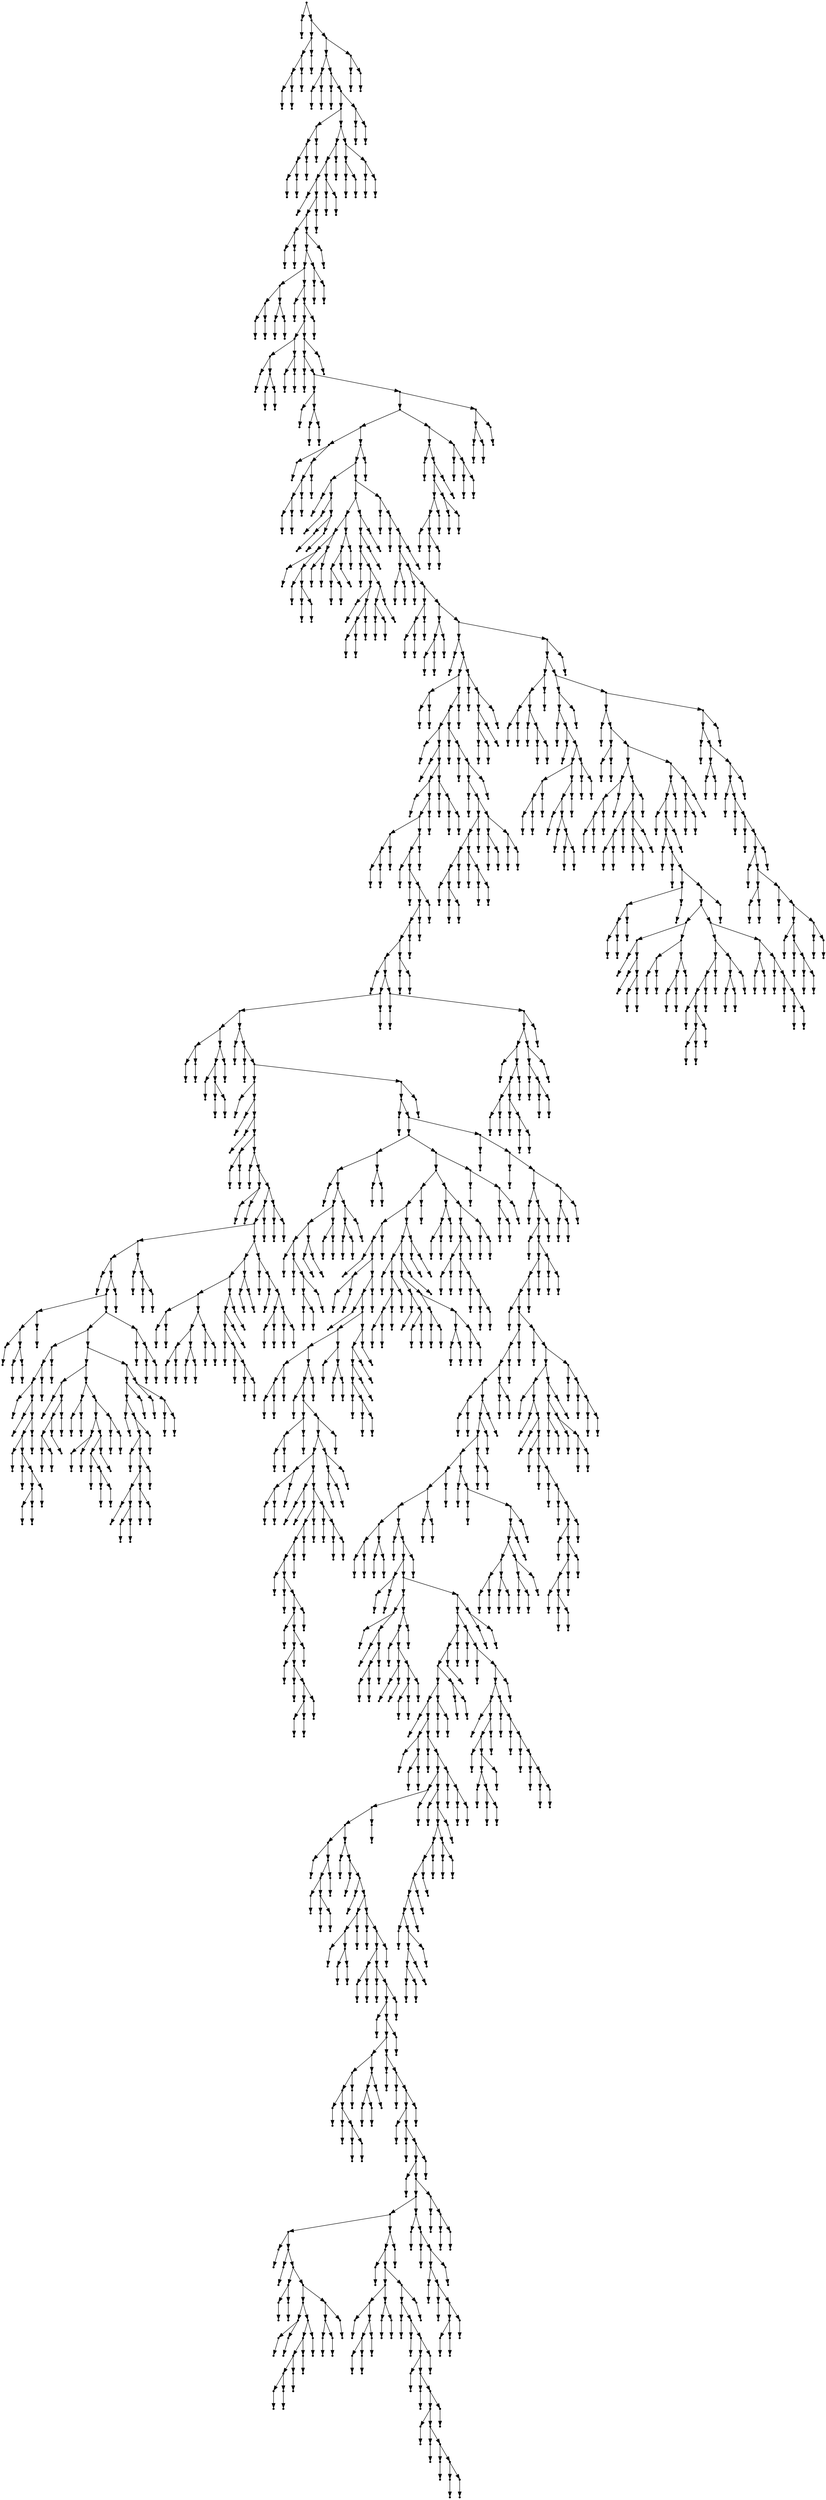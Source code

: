 digraph {
  1945 [shape=point];
  1 [shape=point];
  0 [shape=point];
  1944 [shape=point];
  12 [shape=point];
  9 [shape=point];
  6 [shape=point];
  3 [shape=point];
  2 [shape=point];
  5 [shape=point];
  4 [shape=point];
  8 [shape=point];
  7 [shape=point];
  11 [shape=point];
  10 [shape=point];
  1943 [shape=point];
  1937 [shape=point];
  17 [shape=point];
  14 [shape=point];
  13 [shape=point];
  16 [shape=point];
  15 [shape=point];
  1936 [shape=point];
  19 [shape=point];
  18 [shape=point];
  1935 [shape=point];
  1929 [shape=point];
  30 [shape=point];
  27 [shape=point];
  24 [shape=point];
  21 [shape=point];
  20 [shape=point];
  23 [shape=point];
  22 [shape=point];
  26 [shape=point];
  25 [shape=point];
  29 [shape=point];
  28 [shape=point];
  1928 [shape=point];
  1916 [shape=point];
  1913 [shape=point];
  1907 [shape=point];
  32 [shape=point];
  31 [shape=point];
  1906 [shape=point];
  1903 [shape=point];
  37 [shape=point];
  34 [shape=point];
  33 [shape=point];
  36 [shape=point];
  35 [shape=point];
  1902 [shape=point];
  1899 [shape=point];
  1893 [shape=point];
  48 [shape=point];
  42 [shape=point];
  39 [shape=point];
  38 [shape=point];
  41 [shape=point];
  40 [shape=point];
  47 [shape=point];
  44 [shape=point];
  43 [shape=point];
  46 [shape=point];
  45 [shape=point];
  1892 [shape=point];
  50 [shape=point];
  49 [shape=point];
  1891 [shape=point];
  1888 [shape=point];
  64 [shape=point];
  58 [shape=point];
  52 [shape=point];
  51 [shape=point];
  57 [shape=point];
  54 [shape=point];
  53 [shape=point];
  56 [shape=point];
  55 [shape=point];
  63 [shape=point];
  60 [shape=point];
  59 [shape=point];
  62 [shape=point];
  61 [shape=point];
  1887 [shape=point];
  1884 [shape=point];
  66 [shape=point];
  65 [shape=point];
  1883 [shape=point];
  74 [shape=point];
  68 [shape=point];
  67 [shape=point];
  73 [shape=point];
  70 [shape=point];
  69 [shape=point];
  72 [shape=point];
  71 [shape=point];
  1882 [shape=point];
  1873 [shape=point];
  1840 [shape=point];
  88 [shape=point];
  76 [shape=point];
  75 [shape=point];
  87 [shape=point];
  84 [shape=point];
  81 [shape=point];
  78 [shape=point];
  77 [shape=point];
  80 [shape=point];
  79 [shape=point];
  83 [shape=point];
  82 [shape=point];
  86 [shape=point];
  85 [shape=point];
  1839 [shape=point];
  1836 [shape=point];
  99 [shape=point];
  90 [shape=point];
  89 [shape=point];
  98 [shape=point];
  92 [shape=point];
  91 [shape=point];
  97 [shape=point];
  94 [shape=point];
  93 [shape=point];
  96 [shape=point];
  95 [shape=point];
  1835 [shape=point];
  158 [shape=point];
  128 [shape=point];
  116 [shape=point];
  110 [shape=point];
  101 [shape=point];
  100 [shape=point];
  109 [shape=point];
  103 [shape=point];
  102 [shape=point];
  108 [shape=point];
  105 [shape=point];
  104 [shape=point];
  107 [shape=point];
  106 [shape=point];
  115 [shape=point];
  112 [shape=point];
  111 [shape=point];
  114 [shape=point];
  113 [shape=point];
  127 [shape=point];
  124 [shape=point];
  121 [shape=point];
  118 [shape=point];
  117 [shape=point];
  120 [shape=point];
  119 [shape=point];
  123 [shape=point];
  122 [shape=point];
  126 [shape=point];
  125 [shape=point];
  157 [shape=point];
  154 [shape=point];
  151 [shape=point];
  130 [shape=point];
  129 [shape=point];
  150 [shape=point];
  141 [shape=point];
  132 [shape=point];
  131 [shape=point];
  140 [shape=point];
  137 [shape=point];
  134 [shape=point];
  133 [shape=point];
  136 [shape=point];
  135 [shape=point];
  139 [shape=point];
  138 [shape=point];
  149 [shape=point];
  146 [shape=point];
  143 [shape=point];
  142 [shape=point];
  145 [shape=point];
  144 [shape=point];
  148 [shape=point];
  147 [shape=point];
  153 [shape=point];
  152 [shape=point];
  156 [shape=point];
  155 [shape=point];
  1834 [shape=point];
  160 [shape=point];
  159 [shape=point];
  1833 [shape=point];
  162 [shape=point];
  161 [shape=point];
  1832 [shape=point];
  1829 [shape=point];
  167 [shape=point];
  164 [shape=point];
  163 [shape=point];
  166 [shape=point];
  165 [shape=point];
  1828 [shape=point];
  169 [shape=point];
  168 [shape=point];
  1827 [shape=point];
  177 [shape=point];
  174 [shape=point];
  171 [shape=point];
  170 [shape=point];
  173 [shape=point];
  172 [shape=point];
  176 [shape=point];
  175 [shape=point];
  1826 [shape=point];
  185 [shape=point];
  182 [shape=point];
  179 [shape=point];
  178 [shape=point];
  181 [shape=point];
  180 [shape=point];
  184 [shape=point];
  183 [shape=point];
  1825 [shape=point];
  1555 [shape=point];
  187 [shape=point];
  186 [shape=point];
  1554 [shape=point];
  1539 [shape=point];
  192 [shape=point];
  189 [shape=point];
  188 [shape=point];
  191 [shape=point];
  190 [shape=point];
  1538 [shape=point];
  1535 [shape=point];
  1487 [shape=point];
  194 [shape=point];
  193 [shape=point];
  1486 [shape=point];
  196 [shape=point];
  195 [shape=point];
  1485 [shape=point];
  1476 [shape=point];
  198 [shape=point];
  197 [shape=point];
  1475 [shape=point];
  1472 [shape=point];
  206 [shape=point];
  203 [shape=point];
  200 [shape=point];
  199 [shape=point];
  202 [shape=point];
  201 [shape=point];
  205 [shape=point];
  204 [shape=point];
  1471 [shape=point];
  1468 [shape=point];
  208 [shape=point];
  207 [shape=point];
  1467 [shape=point];
  210 [shape=point];
  209 [shape=point];
  1466 [shape=point];
  1463 [shape=point];
  1460 [shape=point];
  1457 [shape=point];
  1451 [shape=point];
  212 [shape=point];
  211 [shape=point];
  1450 [shape=point];
  1411 [shape=point];
  1408 [shape=point];
  229 [shape=point];
  217 [shape=point];
  214 [shape=point];
  213 [shape=point];
  216 [shape=point];
  215 [shape=point];
  228 [shape=point];
  225 [shape=point];
  219 [shape=point];
  218 [shape=point];
  224 [shape=point];
  221 [shape=point];
  220 [shape=point];
  223 [shape=point];
  222 [shape=point];
  227 [shape=point];
  226 [shape=point];
  1407 [shape=point];
  231 [shape=point];
  230 [shape=point];
  1406 [shape=point];
  233 [shape=point];
  232 [shape=point];
  1405 [shape=point];
  481 [shape=point];
  235 [shape=point];
  234 [shape=point];
  480 [shape=point];
  237 [shape=point];
  236 [shape=point];
  479 [shape=point];
  239 [shape=point];
  238 [shape=point];
  478 [shape=point];
  244 [shape=point];
  241 [shape=point];
  240 [shape=point];
  243 [shape=point];
  242 [shape=point];
  477 [shape=point];
  246 [shape=point];
  245 [shape=point];
  476 [shape=point];
  251 [shape=point];
  248 [shape=point];
  247 [shape=point];
  250 [shape=point];
  249 [shape=point];
  475 [shape=point];
  469 [shape=point];
  466 [shape=point];
  400 [shape=point];
  391 [shape=point];
  253 [shape=point];
  252 [shape=point];
  390 [shape=point];
  387 [shape=point];
  264 [shape=point];
  261 [shape=point];
  255 [shape=point];
  254 [shape=point];
  260 [shape=point];
  257 [shape=point];
  256 [shape=point];
  259 [shape=point];
  258 [shape=point];
  263 [shape=point];
  262 [shape=point];
  386 [shape=point];
  377 [shape=point];
  293 [shape=point];
  290 [shape=point];
  287 [shape=point];
  266 [shape=point];
  265 [shape=point];
  286 [shape=point];
  268 [shape=point];
  267 [shape=point];
  285 [shape=point];
  282 [shape=point];
  270 [shape=point];
  269 [shape=point];
  281 [shape=point];
  272 [shape=point];
  271 [shape=point];
  280 [shape=point];
  277 [shape=point];
  274 [shape=point];
  273 [shape=point];
  276 [shape=point];
  275 [shape=point];
  279 [shape=point];
  278 [shape=point];
  284 [shape=point];
  283 [shape=point];
  289 [shape=point];
  288 [shape=point];
  292 [shape=point];
  291 [shape=point];
  376 [shape=point];
  337 [shape=point];
  307 [shape=point];
  295 [shape=point];
  294 [shape=point];
  306 [shape=point];
  303 [shape=point];
  300 [shape=point];
  297 [shape=point];
  296 [shape=point];
  299 [shape=point];
  298 [shape=point];
  302 [shape=point];
  301 [shape=point];
  305 [shape=point];
  304 [shape=point];
  336 [shape=point];
  312 [shape=point];
  309 [shape=point];
  308 [shape=point];
  311 [shape=point];
  310 [shape=point];
  335 [shape=point];
  329 [shape=point];
  317 [shape=point];
  314 [shape=point];
  313 [shape=point];
  316 [shape=point];
  315 [shape=point];
  328 [shape=point];
  325 [shape=point];
  319 [shape=point];
  318 [shape=point];
  324 [shape=point];
  321 [shape=point];
  320 [shape=point];
  323 [shape=point];
  322 [shape=point];
  327 [shape=point];
  326 [shape=point];
  334 [shape=point];
  331 [shape=point];
  330 [shape=point];
  333 [shape=point];
  332 [shape=point];
  375 [shape=point];
  366 [shape=point];
  363 [shape=point];
  339 [shape=point];
  338 [shape=point];
  362 [shape=point];
  359 [shape=point];
  341 [shape=point];
  340 [shape=point];
  358 [shape=point];
  355 [shape=point];
  349 [shape=point];
  343 [shape=point];
  342 [shape=point];
  348 [shape=point];
  345 [shape=point];
  344 [shape=point];
  347 [shape=point];
  346 [shape=point];
  354 [shape=point];
  351 [shape=point];
  350 [shape=point];
  353 [shape=point];
  352 [shape=point];
  357 [shape=point];
  356 [shape=point];
  361 [shape=point];
  360 [shape=point];
  365 [shape=point];
  364 [shape=point];
  374 [shape=point];
  368 [shape=point];
  367 [shape=point];
  373 [shape=point];
  370 [shape=point];
  369 [shape=point];
  372 [shape=point];
  371 [shape=point];
  385 [shape=point];
  379 [shape=point];
  378 [shape=point];
  384 [shape=point];
  381 [shape=point];
  380 [shape=point];
  383 [shape=point];
  382 [shape=point];
  389 [shape=point];
  388 [shape=point];
  399 [shape=point];
  393 [shape=point];
  392 [shape=point];
  398 [shape=point];
  395 [shape=point];
  394 [shape=point];
  397 [shape=point];
  396 [shape=point];
  465 [shape=point];
  447 [shape=point];
  441 [shape=point];
  423 [shape=point];
  405 [shape=point];
  402 [shape=point];
  401 [shape=point];
  404 [shape=point];
  403 [shape=point];
  422 [shape=point];
  416 [shape=point];
  410 [shape=point];
  407 [shape=point];
  406 [shape=point];
  409 [shape=point];
  408 [shape=point];
  415 [shape=point];
  412 [shape=point];
  411 [shape=point];
  414 [shape=point];
  413 [shape=point];
  421 [shape=point];
  418 [shape=point];
  417 [shape=point];
  420 [shape=point];
  419 [shape=point];
  440 [shape=point];
  437 [shape=point];
  434 [shape=point];
  425 [shape=point];
  424 [shape=point];
  433 [shape=point];
  427 [shape=point];
  426 [shape=point];
  432 [shape=point];
  429 [shape=point];
  428 [shape=point];
  431 [shape=point];
  430 [shape=point];
  436 [shape=point];
  435 [shape=point];
  439 [shape=point];
  438 [shape=point];
  446 [shape=point];
  443 [shape=point];
  442 [shape=point];
  445 [shape=point];
  444 [shape=point];
  464 [shape=point];
  449 [shape=point];
  448 [shape=point];
  463 [shape=point];
  451 [shape=point];
  450 [shape=point];
  462 [shape=point];
  456 [shape=point];
  453 [shape=point];
  452 [shape=point];
  455 [shape=point];
  454 [shape=point];
  461 [shape=point];
  458 [shape=point];
  457 [shape=point];
  460 [shape=point];
  459 [shape=point];
  468 [shape=point];
  467 [shape=point];
  474 [shape=point];
  471 [shape=point];
  470 [shape=point];
  473 [shape=point];
  472 [shape=point];
  1404 [shape=point];
  1401 [shape=point];
  483 [shape=point];
  482 [shape=point];
  1400 [shape=point];
  773 [shape=point];
  527 [shape=point];
  521 [shape=point];
  485 [shape=point];
  484 [shape=point];
  520 [shape=point];
  511 [shape=point];
  505 [shape=point];
  499 [shape=point];
  487 [shape=point];
  486 [shape=point];
  498 [shape=point];
  489 [shape=point];
  488 [shape=point];
  497 [shape=point];
  494 [shape=point];
  491 [shape=point];
  490 [shape=point];
  493 [shape=point];
  492 [shape=point];
  496 [shape=point];
  495 [shape=point];
  504 [shape=point];
  501 [shape=point];
  500 [shape=point];
  503 [shape=point];
  502 [shape=point];
  510 [shape=point];
  507 [shape=point];
  506 [shape=point];
  509 [shape=point];
  508 [shape=point];
  519 [shape=point];
  516 [shape=point];
  513 [shape=point];
  512 [shape=point];
  515 [shape=point];
  514 [shape=point];
  518 [shape=point];
  517 [shape=point];
  526 [shape=point];
  523 [shape=point];
  522 [shape=point];
  525 [shape=point];
  524 [shape=point];
  772 [shape=point];
  760 [shape=point];
  724 [shape=point];
  721 [shape=point];
  670 [shape=point];
  667 [shape=point];
  529 [shape=point];
  528 [shape=point];
  666 [shape=point];
  534 [shape=point];
  531 [shape=point];
  530 [shape=point];
  533 [shape=point];
  532 [shape=point];
  665 [shape=point];
  662 [shape=point];
  536 [shape=point];
  535 [shape=point];
  661 [shape=point];
  643 [shape=point];
  634 [shape=point];
  544 [shape=point];
  541 [shape=point];
  538 [shape=point];
  537 [shape=point];
  540 [shape=point];
  539 [shape=point];
  543 [shape=point];
  542 [shape=point];
  633 [shape=point];
  630 [shape=point];
  546 [shape=point];
  545 [shape=point];
  629 [shape=point];
  554 [shape=point];
  551 [shape=point];
  548 [shape=point];
  547 [shape=point];
  550 [shape=point];
  549 [shape=point];
  553 [shape=point];
  552 [shape=point];
  628 [shape=point];
  625 [shape=point];
  616 [shape=point];
  562 [shape=point];
  559 [shape=point];
  556 [shape=point];
  555 [shape=point];
  558 [shape=point];
  557 [shape=point];
  561 [shape=point];
  560 [shape=point];
  615 [shape=point];
  567 [shape=point];
  564 [shape=point];
  563 [shape=point];
  566 [shape=point];
  565 [shape=point];
  614 [shape=point];
  605 [shape=point];
  602 [shape=point];
  599 [shape=point];
  596 [shape=point];
  569 [shape=point];
  568 [shape=point];
  595 [shape=point];
  571 [shape=point];
  570 [shape=point];
  594 [shape=point];
  591 [shape=point];
  573 [shape=point];
  572 [shape=point];
  590 [shape=point];
  587 [shape=point];
  575 [shape=point];
  574 [shape=point];
  586 [shape=point];
  577 [shape=point];
  576 [shape=point];
  585 [shape=point];
  582 [shape=point];
  579 [shape=point];
  578 [shape=point];
  581 [shape=point];
  580 [shape=point];
  584 [shape=point];
  583 [shape=point];
  589 [shape=point];
  588 [shape=point];
  593 [shape=point];
  592 [shape=point];
  598 [shape=point];
  597 [shape=point];
  601 [shape=point];
  600 [shape=point];
  604 [shape=point];
  603 [shape=point];
  613 [shape=point];
  607 [shape=point];
  606 [shape=point];
  612 [shape=point];
  609 [shape=point];
  608 [shape=point];
  611 [shape=point];
  610 [shape=point];
  624 [shape=point];
  621 [shape=point];
  618 [shape=point];
  617 [shape=point];
  620 [shape=point];
  619 [shape=point];
  623 [shape=point];
  622 [shape=point];
  627 [shape=point];
  626 [shape=point];
  632 [shape=point];
  631 [shape=point];
  642 [shape=point];
  636 [shape=point];
  635 [shape=point];
  641 [shape=point];
  638 [shape=point];
  637 [shape=point];
  640 [shape=point];
  639 [shape=point];
  660 [shape=point];
  657 [shape=point];
  654 [shape=point];
  651 [shape=point];
  645 [shape=point];
  644 [shape=point];
  650 [shape=point];
  647 [shape=point];
  646 [shape=point];
  649 [shape=point];
  648 [shape=point];
  653 [shape=point];
  652 [shape=point];
  656 [shape=point];
  655 [shape=point];
  659 [shape=point];
  658 [shape=point];
  664 [shape=point];
  663 [shape=point];
  669 [shape=point];
  668 [shape=point];
  720 [shape=point];
  714 [shape=point];
  684 [shape=point];
  672 [shape=point];
  671 [shape=point];
  683 [shape=point];
  680 [shape=point];
  677 [shape=point];
  674 [shape=point];
  673 [shape=point];
  676 [shape=point];
  675 [shape=point];
  679 [shape=point];
  678 [shape=point];
  682 [shape=point];
  681 [shape=point];
  713 [shape=point];
  710 [shape=point];
  692 [shape=point];
  686 [shape=point];
  685 [shape=point];
  691 [shape=point];
  688 [shape=point];
  687 [shape=point];
  690 [shape=point];
  689 [shape=point];
  709 [shape=point];
  697 [shape=point];
  694 [shape=point];
  693 [shape=point];
  696 [shape=point];
  695 [shape=point];
  708 [shape=point];
  702 [shape=point];
  699 [shape=point];
  698 [shape=point];
  701 [shape=point];
  700 [shape=point];
  707 [shape=point];
  704 [shape=point];
  703 [shape=point];
  706 [shape=point];
  705 [shape=point];
  712 [shape=point];
  711 [shape=point];
  719 [shape=point];
  716 [shape=point];
  715 [shape=point];
  718 [shape=point];
  717 [shape=point];
  723 [shape=point];
  722 [shape=point];
  759 [shape=point];
  732 [shape=point];
  729 [shape=point];
  726 [shape=point];
  725 [shape=point];
  728 [shape=point];
  727 [shape=point];
  731 [shape=point];
  730 [shape=point];
  758 [shape=point];
  752 [shape=point];
  749 [shape=point];
  737 [shape=point];
  734 [shape=point];
  733 [shape=point];
  736 [shape=point];
  735 [shape=point];
  748 [shape=point];
  739 [shape=point];
  738 [shape=point];
  747 [shape=point];
  741 [shape=point];
  740 [shape=point];
  746 [shape=point];
  743 [shape=point];
  742 [shape=point];
  745 [shape=point];
  744 [shape=point];
  751 [shape=point];
  750 [shape=point];
  757 [shape=point];
  754 [shape=point];
  753 [shape=point];
  756 [shape=point];
  755 [shape=point];
  771 [shape=point];
  762 [shape=point];
  761 [shape=point];
  770 [shape=point];
  767 [shape=point];
  764 [shape=point];
  763 [shape=point];
  766 [shape=point];
  765 [shape=point];
  769 [shape=point];
  768 [shape=point];
  1399 [shape=point];
  775 [shape=point];
  774 [shape=point];
  1398 [shape=point];
  777 [shape=point];
  776 [shape=point];
  1397 [shape=point];
  1388 [shape=point];
  779 [shape=point];
  778 [shape=point];
  1387 [shape=point];
  1384 [shape=point];
  781 [shape=point];
  780 [shape=point];
  1383 [shape=point];
  1377 [shape=point];
  1374 [shape=point];
  1371 [shape=point];
  783 [shape=point];
  782 [shape=point];
  1370 [shape=point];
  1295 [shape=point];
  1292 [shape=point];
  1289 [shape=point];
  1283 [shape=point];
  788 [shape=point];
  785 [shape=point];
  784 [shape=point];
  787 [shape=point];
  786 [shape=point];
  1282 [shape=point];
  1279 [shape=point];
  1276 [shape=point];
  1270 [shape=point];
  1237 [shape=point];
  1234 [shape=point];
  1228 [shape=point];
  799 [shape=point];
  793 [shape=point];
  790 [shape=point];
  789 [shape=point];
  792 [shape=point];
  791 [shape=point];
  798 [shape=point];
  795 [shape=point];
  794 [shape=point];
  797 [shape=point];
  796 [shape=point];
  1227 [shape=point];
  801 [shape=point];
  800 [shape=point];
  1226 [shape=point];
  1223 [shape=point];
  806 [shape=point];
  803 [shape=point];
  802 [shape=point];
  805 [shape=point];
  804 [shape=point];
  1222 [shape=point];
  841 [shape=point];
  820 [shape=point];
  808 [shape=point];
  807 [shape=point];
  819 [shape=point];
  810 [shape=point];
  809 [shape=point];
  818 [shape=point];
  815 [shape=point];
  812 [shape=point];
  811 [shape=point];
  814 [shape=point];
  813 [shape=point];
  817 [shape=point];
  816 [shape=point];
  840 [shape=point];
  837 [shape=point];
  822 [shape=point];
  821 [shape=point];
  836 [shape=point];
  827 [shape=point];
  824 [shape=point];
  823 [shape=point];
  826 [shape=point];
  825 [shape=point];
  835 [shape=point];
  832 [shape=point];
  829 [shape=point];
  828 [shape=point];
  831 [shape=point];
  830 [shape=point];
  834 [shape=point];
  833 [shape=point];
  839 [shape=point];
  838 [shape=point];
  1221 [shape=point];
  1215 [shape=point];
  1167 [shape=point];
  1164 [shape=point];
  1161 [shape=point];
  1155 [shape=point];
  1149 [shape=point];
  843 [shape=point];
  842 [shape=point];
  1148 [shape=point];
  851 [shape=point];
  845 [shape=point];
  844 [shape=point];
  850 [shape=point];
  847 [shape=point];
  846 [shape=point];
  849 [shape=point];
  848 [shape=point];
  1147 [shape=point];
  853 [shape=point];
  852 [shape=point];
  1146 [shape=point];
  1137 [shape=point];
  1098 [shape=point];
  1095 [shape=point];
  1092 [shape=point];
  867 [shape=point];
  855 [shape=point];
  854 [shape=point];
  866 [shape=point];
  863 [shape=point];
  857 [shape=point];
  856 [shape=point];
  862 [shape=point];
  859 [shape=point];
  858 [shape=point];
  861 [shape=point];
  860 [shape=point];
  865 [shape=point];
  864 [shape=point];
  1091 [shape=point];
  869 [shape=point];
  868 [shape=point];
  1090 [shape=point];
  871 [shape=point];
  870 [shape=point];
  1089 [shape=point];
  873 [shape=point];
  872 [shape=point];
  1088 [shape=point];
  884 [shape=point];
  881 [shape=point];
  875 [shape=point];
  874 [shape=point];
  880 [shape=point];
  877 [shape=point];
  876 [shape=point];
  879 [shape=point];
  878 [shape=point];
  883 [shape=point];
  882 [shape=point];
  1087 [shape=point];
  886 [shape=point];
  885 [shape=point];
  1086 [shape=point];
  1083 [shape=point];
  891 [shape=point];
  888 [shape=point];
  887 [shape=point];
  890 [shape=point];
  889 [shape=point];
  1082 [shape=point];
  893 [shape=point];
  892 [shape=point];
  1081 [shape=point];
  1078 [shape=point];
  895 [shape=point];
  894 [shape=point];
  1077 [shape=point];
  1074 [shape=point];
  918 [shape=point];
  909 [shape=point];
  906 [shape=point];
  897 [shape=point];
  896 [shape=point];
  905 [shape=point];
  899 [shape=point];
  898 [shape=point];
  904 [shape=point];
  901 [shape=point];
  900 [shape=point];
  903 [shape=point];
  902 [shape=point];
  908 [shape=point];
  907 [shape=point];
  917 [shape=point];
  914 [shape=point];
  911 [shape=point];
  910 [shape=point];
  913 [shape=point];
  912 [shape=point];
  916 [shape=point];
  915 [shape=point];
  1073 [shape=point];
  920 [shape=point];
  919 [shape=point];
  1072 [shape=point];
  922 [shape=point];
  921 [shape=point];
  1071 [shape=point];
  1068 [shape=point];
  924 [shape=point];
  923 [shape=point];
  1067 [shape=point];
  926 [shape=point];
  925 [shape=point];
  1066 [shape=point];
  1063 [shape=point];
  928 [shape=point];
  927 [shape=point];
  1062 [shape=point];
  1053 [shape=point];
  1029 [shape=point];
  969 [shape=point];
  930 [shape=point];
  929 [shape=point];
  968 [shape=point];
  932 [shape=point];
  931 [shape=point];
  967 [shape=point];
  937 [shape=point];
  934 [shape=point];
  933 [shape=point];
  936 [shape=point];
  935 [shape=point];
  966 [shape=point];
  957 [shape=point];
  942 [shape=point];
  939 [shape=point];
  938 [shape=point];
  941 [shape=point];
  940 [shape=point];
  956 [shape=point];
  953 [shape=point];
  950 [shape=point];
  947 [shape=point];
  944 [shape=point];
  943 [shape=point];
  946 [shape=point];
  945 [shape=point];
  949 [shape=point];
  948 [shape=point];
  952 [shape=point];
  951 [shape=point];
  955 [shape=point];
  954 [shape=point];
  965 [shape=point];
  962 [shape=point];
  959 [shape=point];
  958 [shape=point];
  961 [shape=point];
  960 [shape=point];
  964 [shape=point];
  963 [shape=point];
  1028 [shape=point];
  1025 [shape=point];
  971 [shape=point];
  970 [shape=point];
  1024 [shape=point];
  988 [shape=point];
  982 [shape=point];
  973 [shape=point];
  972 [shape=point];
  981 [shape=point];
  978 [shape=point];
  975 [shape=point];
  974 [shape=point];
  977 [shape=point];
  976 [shape=point];
  980 [shape=point];
  979 [shape=point];
  987 [shape=point];
  984 [shape=point];
  983 [shape=point];
  986 [shape=point];
  985 [shape=point];
  1023 [shape=point];
  1020 [shape=point];
  990 [shape=point];
  989 [shape=point];
  1019 [shape=point];
  992 [shape=point];
  991 [shape=point];
  1018 [shape=point];
  1015 [shape=point];
  994 [shape=point];
  993 [shape=point];
  1014 [shape=point];
  996 [shape=point];
  995 [shape=point];
  1013 [shape=point];
  1010 [shape=point];
  998 [shape=point];
  997 [shape=point];
  1009 [shape=point];
  1000 [shape=point];
  999 [shape=point];
  1008 [shape=point];
  1002 [shape=point];
  1001 [shape=point];
  1007 [shape=point];
  1004 [shape=point];
  1003 [shape=point];
  1006 [shape=point];
  1005 [shape=point];
  1012 [shape=point];
  1011 [shape=point];
  1017 [shape=point];
  1016 [shape=point];
  1022 [shape=point];
  1021 [shape=point];
  1027 [shape=point];
  1026 [shape=point];
  1052 [shape=point];
  1031 [shape=point];
  1030 [shape=point];
  1051 [shape=point];
  1033 [shape=point];
  1032 [shape=point];
  1050 [shape=point];
  1047 [shape=point];
  1035 [shape=point];
  1034 [shape=point];
  1046 [shape=point];
  1037 [shape=point];
  1036 [shape=point];
  1045 [shape=point];
  1042 [shape=point];
  1039 [shape=point];
  1038 [shape=point];
  1041 [shape=point];
  1040 [shape=point];
  1044 [shape=point];
  1043 [shape=point];
  1049 [shape=point];
  1048 [shape=point];
  1061 [shape=point];
  1055 [shape=point];
  1054 [shape=point];
  1060 [shape=point];
  1057 [shape=point];
  1056 [shape=point];
  1059 [shape=point];
  1058 [shape=point];
  1065 [shape=point];
  1064 [shape=point];
  1070 [shape=point];
  1069 [shape=point];
  1076 [shape=point];
  1075 [shape=point];
  1080 [shape=point];
  1079 [shape=point];
  1085 [shape=point];
  1084 [shape=point];
  1094 [shape=point];
  1093 [shape=point];
  1097 [shape=point];
  1096 [shape=point];
  1136 [shape=point];
  1100 [shape=point];
  1099 [shape=point];
  1135 [shape=point];
  1132 [shape=point];
  1126 [shape=point];
  1123 [shape=point];
  1120 [shape=point];
  1117 [shape=point];
  1114 [shape=point];
  1102 [shape=point];
  1101 [shape=point];
  1113 [shape=point];
  1110 [shape=point];
  1107 [shape=point];
  1104 [shape=point];
  1103 [shape=point];
  1106 [shape=point];
  1105 [shape=point];
  1109 [shape=point];
  1108 [shape=point];
  1112 [shape=point];
  1111 [shape=point];
  1116 [shape=point];
  1115 [shape=point];
  1119 [shape=point];
  1118 [shape=point];
  1122 [shape=point];
  1121 [shape=point];
  1125 [shape=point];
  1124 [shape=point];
  1131 [shape=point];
  1128 [shape=point];
  1127 [shape=point];
  1130 [shape=point];
  1129 [shape=point];
  1134 [shape=point];
  1133 [shape=point];
  1145 [shape=point];
  1139 [shape=point];
  1138 [shape=point];
  1144 [shape=point];
  1141 [shape=point];
  1140 [shape=point];
  1143 [shape=point];
  1142 [shape=point];
  1154 [shape=point];
  1151 [shape=point];
  1150 [shape=point];
  1153 [shape=point];
  1152 [shape=point];
  1160 [shape=point];
  1157 [shape=point];
  1156 [shape=point];
  1159 [shape=point];
  1158 [shape=point];
  1163 [shape=point];
  1162 [shape=point];
  1166 [shape=point];
  1165 [shape=point];
  1214 [shape=point];
  1169 [shape=point];
  1168 [shape=point];
  1213 [shape=point];
  1171 [shape=point];
  1170 [shape=point];
  1212 [shape=point];
  1209 [shape=point];
  1191 [shape=point];
  1173 [shape=point];
  1172 [shape=point];
  1190 [shape=point];
  1187 [shape=point];
  1175 [shape=point];
  1174 [shape=point];
  1186 [shape=point];
  1183 [shape=point];
  1177 [shape=point];
  1176 [shape=point];
  1182 [shape=point];
  1179 [shape=point];
  1178 [shape=point];
  1181 [shape=point];
  1180 [shape=point];
  1185 [shape=point];
  1184 [shape=point];
  1189 [shape=point];
  1188 [shape=point];
  1208 [shape=point];
  1193 [shape=point];
  1192 [shape=point];
  1207 [shape=point];
  1195 [shape=point];
  1194 [shape=point];
  1206 [shape=point];
  1197 [shape=point];
  1196 [shape=point];
  1205 [shape=point];
  1199 [shape=point];
  1198 [shape=point];
  1204 [shape=point];
  1201 [shape=point];
  1200 [shape=point];
  1203 [shape=point];
  1202 [shape=point];
  1211 [shape=point];
  1210 [shape=point];
  1220 [shape=point];
  1217 [shape=point];
  1216 [shape=point];
  1219 [shape=point];
  1218 [shape=point];
  1225 [shape=point];
  1224 [shape=point];
  1233 [shape=point];
  1230 [shape=point];
  1229 [shape=point];
  1232 [shape=point];
  1231 [shape=point];
  1236 [shape=point];
  1235 [shape=point];
  1269 [shape=point];
  1239 [shape=point];
  1238 [shape=point];
  1268 [shape=point];
  1241 [shape=point];
  1240 [shape=point];
  1267 [shape=point];
  1264 [shape=point];
  1261 [shape=point];
  1252 [shape=point];
  1246 [shape=point];
  1243 [shape=point];
  1242 [shape=point];
  1245 [shape=point];
  1244 [shape=point];
  1251 [shape=point];
  1248 [shape=point];
  1247 [shape=point];
  1250 [shape=point];
  1249 [shape=point];
  1260 [shape=point];
  1257 [shape=point];
  1254 [shape=point];
  1253 [shape=point];
  1256 [shape=point];
  1255 [shape=point];
  1259 [shape=point];
  1258 [shape=point];
  1263 [shape=point];
  1262 [shape=point];
  1266 [shape=point];
  1265 [shape=point];
  1275 [shape=point];
  1272 [shape=point];
  1271 [shape=point];
  1274 [shape=point];
  1273 [shape=point];
  1278 [shape=point];
  1277 [shape=point];
  1281 [shape=point];
  1280 [shape=point];
  1288 [shape=point];
  1285 [shape=point];
  1284 [shape=point];
  1287 [shape=point];
  1286 [shape=point];
  1291 [shape=point];
  1290 [shape=point];
  1294 [shape=point];
  1293 [shape=point];
  1369 [shape=point];
  1297 [shape=point];
  1296 [shape=point];
  1368 [shape=point];
  1356 [shape=point];
  1338 [shape=point];
  1299 [shape=point];
  1298 [shape=point];
  1337 [shape=point];
  1301 [shape=point];
  1300 [shape=point];
  1336 [shape=point];
  1303 [shape=point];
  1302 [shape=point];
  1335 [shape=point];
  1305 [shape=point];
  1304 [shape=point];
  1334 [shape=point];
  1307 [shape=point];
  1306 [shape=point];
  1333 [shape=point];
  1309 [shape=point];
  1308 [shape=point];
  1332 [shape=point];
  1311 [shape=point];
  1310 [shape=point];
  1331 [shape=point];
  1328 [shape=point];
  1313 [shape=point];
  1312 [shape=point];
  1327 [shape=point];
  1324 [shape=point];
  1321 [shape=point];
  1315 [shape=point];
  1314 [shape=point];
  1320 [shape=point];
  1317 [shape=point];
  1316 [shape=point];
  1319 [shape=point];
  1318 [shape=point];
  1323 [shape=point];
  1322 [shape=point];
  1326 [shape=point];
  1325 [shape=point];
  1330 [shape=point];
  1329 [shape=point];
  1355 [shape=point];
  1352 [shape=point];
  1343 [shape=point];
  1340 [shape=point];
  1339 [shape=point];
  1342 [shape=point];
  1341 [shape=point];
  1351 [shape=point];
  1345 [shape=point];
  1344 [shape=point];
  1350 [shape=point];
  1347 [shape=point];
  1346 [shape=point];
  1349 [shape=point];
  1348 [shape=point];
  1354 [shape=point];
  1353 [shape=point];
  1367 [shape=point];
  1358 [shape=point];
  1357 [shape=point];
  1366 [shape=point];
  1360 [shape=point];
  1359 [shape=point];
  1365 [shape=point];
  1362 [shape=point];
  1361 [shape=point];
  1364 [shape=point];
  1363 [shape=point];
  1373 [shape=point];
  1372 [shape=point];
  1376 [shape=point];
  1375 [shape=point];
  1382 [shape=point];
  1379 [shape=point];
  1378 [shape=point];
  1381 [shape=point];
  1380 [shape=point];
  1386 [shape=point];
  1385 [shape=point];
  1396 [shape=point];
  1393 [shape=point];
  1390 [shape=point];
  1389 [shape=point];
  1392 [shape=point];
  1391 [shape=point];
  1395 [shape=point];
  1394 [shape=point];
  1403 [shape=point];
  1402 [shape=point];
  1410 [shape=point];
  1409 [shape=point];
  1449 [shape=point];
  1413 [shape=point];
  1412 [shape=point];
  1448 [shape=point];
  1445 [shape=point];
  1433 [shape=point];
  1415 [shape=point];
  1414 [shape=point];
  1432 [shape=point];
  1429 [shape=point];
  1420 [shape=point];
  1417 [shape=point];
  1416 [shape=point];
  1419 [shape=point];
  1418 [shape=point];
  1428 [shape=point];
  1422 [shape=point];
  1421 [shape=point];
  1427 [shape=point];
  1424 [shape=point];
  1423 [shape=point];
  1426 [shape=point];
  1425 [shape=point];
  1431 [shape=point];
  1430 [shape=point];
  1444 [shape=point];
  1441 [shape=point];
  1435 [shape=point];
  1434 [shape=point];
  1440 [shape=point];
  1437 [shape=point];
  1436 [shape=point];
  1439 [shape=point];
  1438 [shape=point];
  1443 [shape=point];
  1442 [shape=point];
  1447 [shape=point];
  1446 [shape=point];
  1456 [shape=point];
  1453 [shape=point];
  1452 [shape=point];
  1455 [shape=point];
  1454 [shape=point];
  1459 [shape=point];
  1458 [shape=point];
  1462 [shape=point];
  1461 [shape=point];
  1465 [shape=point];
  1464 [shape=point];
  1470 [shape=point];
  1469 [shape=point];
  1474 [shape=point];
  1473 [shape=point];
  1484 [shape=point];
  1478 [shape=point];
  1477 [shape=point];
  1483 [shape=point];
  1480 [shape=point];
  1479 [shape=point];
  1482 [shape=point];
  1481 [shape=point];
  1534 [shape=point];
  1489 [shape=point];
  1488 [shape=point];
  1533 [shape=point];
  1491 [shape=point];
  1490 [shape=point];
  1532 [shape=point];
  1529 [shape=point];
  1493 [shape=point];
  1492 [shape=point];
  1528 [shape=point];
  1516 [shape=point];
  1513 [shape=point];
  1504 [shape=point];
  1501 [shape=point];
  1495 [shape=point];
  1494 [shape=point];
  1500 [shape=point];
  1497 [shape=point];
  1496 [shape=point];
  1499 [shape=point];
  1498 [shape=point];
  1503 [shape=point];
  1502 [shape=point];
  1512 [shape=point];
  1506 [shape=point];
  1505 [shape=point];
  1511 [shape=point];
  1508 [shape=point];
  1507 [shape=point];
  1510 [shape=point];
  1509 [shape=point];
  1515 [shape=point];
  1514 [shape=point];
  1527 [shape=point];
  1521 [shape=point];
  1518 [shape=point];
  1517 [shape=point];
  1520 [shape=point];
  1519 [shape=point];
  1526 [shape=point];
  1523 [shape=point];
  1522 [shape=point];
  1525 [shape=point];
  1524 [shape=point];
  1531 [shape=point];
  1530 [shape=point];
  1537 [shape=point];
  1536 [shape=point];
  1553 [shape=point];
  1541 [shape=point];
  1540 [shape=point];
  1552 [shape=point];
  1549 [shape=point];
  1546 [shape=point];
  1543 [shape=point];
  1542 [shape=point];
  1545 [shape=point];
  1544 [shape=point];
  1548 [shape=point];
  1547 [shape=point];
  1551 [shape=point];
  1550 [shape=point];
  1824 [shape=point];
  1821 [shape=point];
  1572 [shape=point];
  1569 [shape=point];
  1560 [shape=point];
  1557 [shape=point];
  1556 [shape=point];
  1559 [shape=point];
  1558 [shape=point];
  1568 [shape=point];
  1562 [shape=point];
  1561 [shape=point];
  1567 [shape=point];
  1564 [shape=point];
  1563 [shape=point];
  1566 [shape=point];
  1565 [shape=point];
  1571 [shape=point];
  1570 [shape=point];
  1820 [shape=point];
  1610 [shape=point];
  1607 [shape=point];
  1574 [shape=point];
  1573 [shape=point];
  1606 [shape=point];
  1576 [shape=point];
  1575 [shape=point];
  1605 [shape=point];
  1599 [shape=point];
  1584 [shape=point];
  1581 [shape=point];
  1578 [shape=point];
  1577 [shape=point];
  1580 [shape=point];
  1579 [shape=point];
  1583 [shape=point];
  1582 [shape=point];
  1598 [shape=point];
  1595 [shape=point];
  1586 [shape=point];
  1585 [shape=point];
  1594 [shape=point];
  1588 [shape=point];
  1587 [shape=point];
  1593 [shape=point];
  1590 [shape=point];
  1589 [shape=point];
  1592 [shape=point];
  1591 [shape=point];
  1597 [shape=point];
  1596 [shape=point];
  1604 [shape=point];
  1601 [shape=point];
  1600 [shape=point];
  1603 [shape=point];
  1602 [shape=point];
  1609 [shape=point];
  1608 [shape=point];
  1819 [shape=point];
  1762 [shape=point];
  1612 [shape=point];
  1611 [shape=point];
  1761 [shape=point];
  1617 [shape=point];
  1614 [shape=point];
  1613 [shape=point];
  1616 [shape=point];
  1615 [shape=point];
  1760 [shape=point];
  1649 [shape=point];
  1628 [shape=point];
  1625 [shape=point];
  1622 [shape=point];
  1619 [shape=point];
  1618 [shape=point];
  1621 [shape=point];
  1620 [shape=point];
  1624 [shape=point];
  1623 [shape=point];
  1627 [shape=point];
  1626 [shape=point];
  1648 [shape=point];
  1645 [shape=point];
  1636 [shape=point];
  1633 [shape=point];
  1630 [shape=point];
  1629 [shape=point];
  1632 [shape=point];
  1631 [shape=point];
  1635 [shape=point];
  1634 [shape=point];
  1644 [shape=point];
  1641 [shape=point];
  1638 [shape=point];
  1637 [shape=point];
  1640 [shape=point];
  1639 [shape=point];
  1643 [shape=point];
  1642 [shape=point];
  1647 [shape=point];
  1646 [shape=point];
  1759 [shape=point];
  1750 [shape=point];
  1747 [shape=point];
  1651 [shape=point];
  1650 [shape=point];
  1746 [shape=point];
  1743 [shape=point];
  1653 [shape=point];
  1652 [shape=point];
  1742 [shape=point];
  1655 [shape=point];
  1654 [shape=point];
  1741 [shape=point];
  1666 [shape=point];
  1663 [shape=point];
  1660 [shape=point];
  1657 [shape=point];
  1656 [shape=point];
  1659 [shape=point];
  1658 [shape=point];
  1662 [shape=point];
  1661 [shape=point];
  1665 [shape=point];
  1664 [shape=point];
  1740 [shape=point];
  1737 [shape=point];
  1692 [shape=point];
  1677 [shape=point];
  1668 [shape=point];
  1667 [shape=point];
  1676 [shape=point];
  1670 [shape=point];
  1669 [shape=point];
  1675 [shape=point];
  1672 [shape=point];
  1671 [shape=point];
  1674 [shape=point];
  1673 [shape=point];
  1691 [shape=point];
  1682 [shape=point];
  1679 [shape=point];
  1678 [shape=point];
  1681 [shape=point];
  1680 [shape=point];
  1690 [shape=point];
  1687 [shape=point];
  1684 [shape=point];
  1683 [shape=point];
  1686 [shape=point];
  1685 [shape=point];
  1689 [shape=point];
  1688 [shape=point];
  1736 [shape=point];
  1718 [shape=point];
  1709 [shape=point];
  1706 [shape=point];
  1703 [shape=point];
  1694 [shape=point];
  1693 [shape=point];
  1702 [shape=point];
  1699 [shape=point];
  1696 [shape=point];
  1695 [shape=point];
  1698 [shape=point];
  1697 [shape=point];
  1701 [shape=point];
  1700 [shape=point];
  1705 [shape=point];
  1704 [shape=point];
  1708 [shape=point];
  1707 [shape=point];
  1717 [shape=point];
  1714 [shape=point];
  1711 [shape=point];
  1710 [shape=point];
  1713 [shape=point];
  1712 [shape=point];
  1716 [shape=point];
  1715 [shape=point];
  1735 [shape=point];
  1723 [shape=point];
  1720 [shape=point];
  1719 [shape=point];
  1722 [shape=point];
  1721 [shape=point];
  1734 [shape=point];
  1725 [shape=point];
  1724 [shape=point];
  1733 [shape=point];
  1727 [shape=point];
  1726 [shape=point];
  1732 [shape=point];
  1729 [shape=point];
  1728 [shape=point];
  1731 [shape=point];
  1730 [shape=point];
  1739 [shape=point];
  1738 [shape=point];
  1745 [shape=point];
  1744 [shape=point];
  1749 [shape=point];
  1748 [shape=point];
  1758 [shape=point];
  1755 [shape=point];
  1752 [shape=point];
  1751 [shape=point];
  1754 [shape=point];
  1753 [shape=point];
  1757 [shape=point];
  1756 [shape=point];
  1818 [shape=point];
  1815 [shape=point];
  1764 [shape=point];
  1763 [shape=point];
  1814 [shape=point];
  1769 [shape=point];
  1766 [shape=point];
  1765 [shape=point];
  1768 [shape=point];
  1767 [shape=point];
  1813 [shape=point];
  1810 [shape=point];
  1771 [shape=point];
  1770 [shape=point];
  1809 [shape=point];
  1773 [shape=point];
  1772 [shape=point];
  1808 [shape=point];
  1775 [shape=point];
  1774 [shape=point];
  1807 [shape=point];
  1804 [shape=point];
  1777 [shape=point];
  1776 [shape=point];
  1803 [shape=point];
  1782 [shape=point];
  1779 [shape=point];
  1778 [shape=point];
  1781 [shape=point];
  1780 [shape=point];
  1802 [shape=point];
  1784 [shape=point];
  1783 [shape=point];
  1801 [shape=point];
  1795 [shape=point];
  1786 [shape=point];
  1785 [shape=point];
  1794 [shape=point];
  1788 [shape=point];
  1787 [shape=point];
  1793 [shape=point];
  1790 [shape=point];
  1789 [shape=point];
  1792 [shape=point];
  1791 [shape=point];
  1800 [shape=point];
  1797 [shape=point];
  1796 [shape=point];
  1799 [shape=point];
  1798 [shape=point];
  1806 [shape=point];
  1805 [shape=point];
  1812 [shape=point];
  1811 [shape=point];
  1817 [shape=point];
  1816 [shape=point];
  1823 [shape=point];
  1822 [shape=point];
  1831 [shape=point];
  1830 [shape=point];
  1838 [shape=point];
  1837 [shape=point];
  1872 [shape=point];
  1863 [shape=point];
  1842 [shape=point];
  1841 [shape=point];
  1862 [shape=point];
  1859 [shape=point];
  1853 [shape=point];
  1850 [shape=point];
  1844 [shape=point];
  1843 [shape=point];
  1849 [shape=point];
  1846 [shape=point];
  1845 [shape=point];
  1848 [shape=point];
  1847 [shape=point];
  1852 [shape=point];
  1851 [shape=point];
  1858 [shape=point];
  1855 [shape=point];
  1854 [shape=point];
  1857 [shape=point];
  1856 [shape=point];
  1861 [shape=point];
  1860 [shape=point];
  1871 [shape=point];
  1865 [shape=point];
  1864 [shape=point];
  1870 [shape=point];
  1867 [shape=point];
  1866 [shape=point];
  1869 [shape=point];
  1868 [shape=point];
  1881 [shape=point];
  1878 [shape=point];
  1875 [shape=point];
  1874 [shape=point];
  1877 [shape=point];
  1876 [shape=point];
  1880 [shape=point];
  1879 [shape=point];
  1886 [shape=point];
  1885 [shape=point];
  1890 [shape=point];
  1889 [shape=point];
  1898 [shape=point];
  1895 [shape=point];
  1894 [shape=point];
  1897 [shape=point];
  1896 [shape=point];
  1901 [shape=point];
  1900 [shape=point];
  1905 [shape=point];
  1904 [shape=point];
  1912 [shape=point];
  1909 [shape=point];
  1908 [shape=point];
  1911 [shape=point];
  1910 [shape=point];
  1915 [shape=point];
  1914 [shape=point];
  1927 [shape=point];
  1921 [shape=point];
  1918 [shape=point];
  1917 [shape=point];
  1920 [shape=point];
  1919 [shape=point];
  1926 [shape=point];
  1923 [shape=point];
  1922 [shape=point];
  1925 [shape=point];
  1924 [shape=point];
  1934 [shape=point];
  1931 [shape=point];
  1930 [shape=point];
  1933 [shape=point];
  1932 [shape=point];
  1942 [shape=point];
  1939 [shape=point];
  1938 [shape=point];
  1941 [shape=point];
  1940 [shape=point];
1945 -> 1;
1 -> 0;
1945 -> 1944;
1944 -> 12;
12 -> 9;
9 -> 6;
6 -> 3;
3 -> 2;
6 -> 5;
5 -> 4;
9 -> 8;
8 -> 7;
12 -> 11;
11 -> 10;
1944 -> 1943;
1943 -> 1937;
1937 -> 17;
17 -> 14;
14 -> 13;
17 -> 16;
16 -> 15;
1937 -> 1936;
1936 -> 19;
19 -> 18;
1936 -> 1935;
1935 -> 1929;
1929 -> 30;
30 -> 27;
27 -> 24;
24 -> 21;
21 -> 20;
24 -> 23;
23 -> 22;
27 -> 26;
26 -> 25;
30 -> 29;
29 -> 28;
1929 -> 1928;
1928 -> 1916;
1916 -> 1913;
1913 -> 1907;
1907 -> 32;
32 -> 31;
1907 -> 1906;
1906 -> 1903;
1903 -> 37;
37 -> 34;
34 -> 33;
37 -> 36;
36 -> 35;
1903 -> 1902;
1902 -> 1899;
1899 -> 1893;
1893 -> 48;
48 -> 42;
42 -> 39;
39 -> 38;
42 -> 41;
41 -> 40;
48 -> 47;
47 -> 44;
44 -> 43;
47 -> 46;
46 -> 45;
1893 -> 1892;
1892 -> 50;
50 -> 49;
1892 -> 1891;
1891 -> 1888;
1888 -> 64;
64 -> 58;
58 -> 52;
52 -> 51;
58 -> 57;
57 -> 54;
54 -> 53;
57 -> 56;
56 -> 55;
64 -> 63;
63 -> 60;
60 -> 59;
63 -> 62;
62 -> 61;
1888 -> 1887;
1887 -> 1884;
1884 -> 66;
66 -> 65;
1884 -> 1883;
1883 -> 74;
74 -> 68;
68 -> 67;
74 -> 73;
73 -> 70;
70 -> 69;
73 -> 72;
72 -> 71;
1883 -> 1882;
1882 -> 1873;
1873 -> 1840;
1840 -> 88;
88 -> 76;
76 -> 75;
88 -> 87;
87 -> 84;
84 -> 81;
81 -> 78;
78 -> 77;
81 -> 80;
80 -> 79;
84 -> 83;
83 -> 82;
87 -> 86;
86 -> 85;
1840 -> 1839;
1839 -> 1836;
1836 -> 99;
99 -> 90;
90 -> 89;
99 -> 98;
98 -> 92;
92 -> 91;
98 -> 97;
97 -> 94;
94 -> 93;
97 -> 96;
96 -> 95;
1836 -> 1835;
1835 -> 158;
158 -> 128;
128 -> 116;
116 -> 110;
110 -> 101;
101 -> 100;
110 -> 109;
109 -> 103;
103 -> 102;
109 -> 108;
108 -> 105;
105 -> 104;
108 -> 107;
107 -> 106;
116 -> 115;
115 -> 112;
112 -> 111;
115 -> 114;
114 -> 113;
128 -> 127;
127 -> 124;
124 -> 121;
121 -> 118;
118 -> 117;
121 -> 120;
120 -> 119;
124 -> 123;
123 -> 122;
127 -> 126;
126 -> 125;
158 -> 157;
157 -> 154;
154 -> 151;
151 -> 130;
130 -> 129;
151 -> 150;
150 -> 141;
141 -> 132;
132 -> 131;
141 -> 140;
140 -> 137;
137 -> 134;
134 -> 133;
137 -> 136;
136 -> 135;
140 -> 139;
139 -> 138;
150 -> 149;
149 -> 146;
146 -> 143;
143 -> 142;
146 -> 145;
145 -> 144;
149 -> 148;
148 -> 147;
154 -> 153;
153 -> 152;
157 -> 156;
156 -> 155;
1835 -> 1834;
1834 -> 160;
160 -> 159;
1834 -> 1833;
1833 -> 162;
162 -> 161;
1833 -> 1832;
1832 -> 1829;
1829 -> 167;
167 -> 164;
164 -> 163;
167 -> 166;
166 -> 165;
1829 -> 1828;
1828 -> 169;
169 -> 168;
1828 -> 1827;
1827 -> 177;
177 -> 174;
174 -> 171;
171 -> 170;
174 -> 173;
173 -> 172;
177 -> 176;
176 -> 175;
1827 -> 1826;
1826 -> 185;
185 -> 182;
182 -> 179;
179 -> 178;
182 -> 181;
181 -> 180;
185 -> 184;
184 -> 183;
1826 -> 1825;
1825 -> 1555;
1555 -> 187;
187 -> 186;
1555 -> 1554;
1554 -> 1539;
1539 -> 192;
192 -> 189;
189 -> 188;
192 -> 191;
191 -> 190;
1539 -> 1538;
1538 -> 1535;
1535 -> 1487;
1487 -> 194;
194 -> 193;
1487 -> 1486;
1486 -> 196;
196 -> 195;
1486 -> 1485;
1485 -> 1476;
1476 -> 198;
198 -> 197;
1476 -> 1475;
1475 -> 1472;
1472 -> 206;
206 -> 203;
203 -> 200;
200 -> 199;
203 -> 202;
202 -> 201;
206 -> 205;
205 -> 204;
1472 -> 1471;
1471 -> 1468;
1468 -> 208;
208 -> 207;
1468 -> 1467;
1467 -> 210;
210 -> 209;
1467 -> 1466;
1466 -> 1463;
1463 -> 1460;
1460 -> 1457;
1457 -> 1451;
1451 -> 212;
212 -> 211;
1451 -> 1450;
1450 -> 1411;
1411 -> 1408;
1408 -> 229;
229 -> 217;
217 -> 214;
214 -> 213;
217 -> 216;
216 -> 215;
229 -> 228;
228 -> 225;
225 -> 219;
219 -> 218;
225 -> 224;
224 -> 221;
221 -> 220;
224 -> 223;
223 -> 222;
228 -> 227;
227 -> 226;
1408 -> 1407;
1407 -> 231;
231 -> 230;
1407 -> 1406;
1406 -> 233;
233 -> 232;
1406 -> 1405;
1405 -> 481;
481 -> 235;
235 -> 234;
481 -> 480;
480 -> 237;
237 -> 236;
480 -> 479;
479 -> 239;
239 -> 238;
479 -> 478;
478 -> 244;
244 -> 241;
241 -> 240;
244 -> 243;
243 -> 242;
478 -> 477;
477 -> 246;
246 -> 245;
477 -> 476;
476 -> 251;
251 -> 248;
248 -> 247;
251 -> 250;
250 -> 249;
476 -> 475;
475 -> 469;
469 -> 466;
466 -> 400;
400 -> 391;
391 -> 253;
253 -> 252;
391 -> 390;
390 -> 387;
387 -> 264;
264 -> 261;
261 -> 255;
255 -> 254;
261 -> 260;
260 -> 257;
257 -> 256;
260 -> 259;
259 -> 258;
264 -> 263;
263 -> 262;
387 -> 386;
386 -> 377;
377 -> 293;
293 -> 290;
290 -> 287;
287 -> 266;
266 -> 265;
287 -> 286;
286 -> 268;
268 -> 267;
286 -> 285;
285 -> 282;
282 -> 270;
270 -> 269;
282 -> 281;
281 -> 272;
272 -> 271;
281 -> 280;
280 -> 277;
277 -> 274;
274 -> 273;
277 -> 276;
276 -> 275;
280 -> 279;
279 -> 278;
285 -> 284;
284 -> 283;
290 -> 289;
289 -> 288;
293 -> 292;
292 -> 291;
377 -> 376;
376 -> 337;
337 -> 307;
307 -> 295;
295 -> 294;
307 -> 306;
306 -> 303;
303 -> 300;
300 -> 297;
297 -> 296;
300 -> 299;
299 -> 298;
303 -> 302;
302 -> 301;
306 -> 305;
305 -> 304;
337 -> 336;
336 -> 312;
312 -> 309;
309 -> 308;
312 -> 311;
311 -> 310;
336 -> 335;
335 -> 329;
329 -> 317;
317 -> 314;
314 -> 313;
317 -> 316;
316 -> 315;
329 -> 328;
328 -> 325;
325 -> 319;
319 -> 318;
325 -> 324;
324 -> 321;
321 -> 320;
324 -> 323;
323 -> 322;
328 -> 327;
327 -> 326;
335 -> 334;
334 -> 331;
331 -> 330;
334 -> 333;
333 -> 332;
376 -> 375;
375 -> 366;
366 -> 363;
363 -> 339;
339 -> 338;
363 -> 362;
362 -> 359;
359 -> 341;
341 -> 340;
359 -> 358;
358 -> 355;
355 -> 349;
349 -> 343;
343 -> 342;
349 -> 348;
348 -> 345;
345 -> 344;
348 -> 347;
347 -> 346;
355 -> 354;
354 -> 351;
351 -> 350;
354 -> 353;
353 -> 352;
358 -> 357;
357 -> 356;
362 -> 361;
361 -> 360;
366 -> 365;
365 -> 364;
375 -> 374;
374 -> 368;
368 -> 367;
374 -> 373;
373 -> 370;
370 -> 369;
373 -> 372;
372 -> 371;
386 -> 385;
385 -> 379;
379 -> 378;
385 -> 384;
384 -> 381;
381 -> 380;
384 -> 383;
383 -> 382;
390 -> 389;
389 -> 388;
400 -> 399;
399 -> 393;
393 -> 392;
399 -> 398;
398 -> 395;
395 -> 394;
398 -> 397;
397 -> 396;
466 -> 465;
465 -> 447;
447 -> 441;
441 -> 423;
423 -> 405;
405 -> 402;
402 -> 401;
405 -> 404;
404 -> 403;
423 -> 422;
422 -> 416;
416 -> 410;
410 -> 407;
407 -> 406;
410 -> 409;
409 -> 408;
416 -> 415;
415 -> 412;
412 -> 411;
415 -> 414;
414 -> 413;
422 -> 421;
421 -> 418;
418 -> 417;
421 -> 420;
420 -> 419;
441 -> 440;
440 -> 437;
437 -> 434;
434 -> 425;
425 -> 424;
434 -> 433;
433 -> 427;
427 -> 426;
433 -> 432;
432 -> 429;
429 -> 428;
432 -> 431;
431 -> 430;
437 -> 436;
436 -> 435;
440 -> 439;
439 -> 438;
447 -> 446;
446 -> 443;
443 -> 442;
446 -> 445;
445 -> 444;
465 -> 464;
464 -> 449;
449 -> 448;
464 -> 463;
463 -> 451;
451 -> 450;
463 -> 462;
462 -> 456;
456 -> 453;
453 -> 452;
456 -> 455;
455 -> 454;
462 -> 461;
461 -> 458;
458 -> 457;
461 -> 460;
460 -> 459;
469 -> 468;
468 -> 467;
475 -> 474;
474 -> 471;
471 -> 470;
474 -> 473;
473 -> 472;
1405 -> 1404;
1404 -> 1401;
1401 -> 483;
483 -> 482;
1401 -> 1400;
1400 -> 773;
773 -> 527;
527 -> 521;
521 -> 485;
485 -> 484;
521 -> 520;
520 -> 511;
511 -> 505;
505 -> 499;
499 -> 487;
487 -> 486;
499 -> 498;
498 -> 489;
489 -> 488;
498 -> 497;
497 -> 494;
494 -> 491;
491 -> 490;
494 -> 493;
493 -> 492;
497 -> 496;
496 -> 495;
505 -> 504;
504 -> 501;
501 -> 500;
504 -> 503;
503 -> 502;
511 -> 510;
510 -> 507;
507 -> 506;
510 -> 509;
509 -> 508;
520 -> 519;
519 -> 516;
516 -> 513;
513 -> 512;
516 -> 515;
515 -> 514;
519 -> 518;
518 -> 517;
527 -> 526;
526 -> 523;
523 -> 522;
526 -> 525;
525 -> 524;
773 -> 772;
772 -> 760;
760 -> 724;
724 -> 721;
721 -> 670;
670 -> 667;
667 -> 529;
529 -> 528;
667 -> 666;
666 -> 534;
534 -> 531;
531 -> 530;
534 -> 533;
533 -> 532;
666 -> 665;
665 -> 662;
662 -> 536;
536 -> 535;
662 -> 661;
661 -> 643;
643 -> 634;
634 -> 544;
544 -> 541;
541 -> 538;
538 -> 537;
541 -> 540;
540 -> 539;
544 -> 543;
543 -> 542;
634 -> 633;
633 -> 630;
630 -> 546;
546 -> 545;
630 -> 629;
629 -> 554;
554 -> 551;
551 -> 548;
548 -> 547;
551 -> 550;
550 -> 549;
554 -> 553;
553 -> 552;
629 -> 628;
628 -> 625;
625 -> 616;
616 -> 562;
562 -> 559;
559 -> 556;
556 -> 555;
559 -> 558;
558 -> 557;
562 -> 561;
561 -> 560;
616 -> 615;
615 -> 567;
567 -> 564;
564 -> 563;
567 -> 566;
566 -> 565;
615 -> 614;
614 -> 605;
605 -> 602;
602 -> 599;
599 -> 596;
596 -> 569;
569 -> 568;
596 -> 595;
595 -> 571;
571 -> 570;
595 -> 594;
594 -> 591;
591 -> 573;
573 -> 572;
591 -> 590;
590 -> 587;
587 -> 575;
575 -> 574;
587 -> 586;
586 -> 577;
577 -> 576;
586 -> 585;
585 -> 582;
582 -> 579;
579 -> 578;
582 -> 581;
581 -> 580;
585 -> 584;
584 -> 583;
590 -> 589;
589 -> 588;
594 -> 593;
593 -> 592;
599 -> 598;
598 -> 597;
602 -> 601;
601 -> 600;
605 -> 604;
604 -> 603;
614 -> 613;
613 -> 607;
607 -> 606;
613 -> 612;
612 -> 609;
609 -> 608;
612 -> 611;
611 -> 610;
625 -> 624;
624 -> 621;
621 -> 618;
618 -> 617;
621 -> 620;
620 -> 619;
624 -> 623;
623 -> 622;
628 -> 627;
627 -> 626;
633 -> 632;
632 -> 631;
643 -> 642;
642 -> 636;
636 -> 635;
642 -> 641;
641 -> 638;
638 -> 637;
641 -> 640;
640 -> 639;
661 -> 660;
660 -> 657;
657 -> 654;
654 -> 651;
651 -> 645;
645 -> 644;
651 -> 650;
650 -> 647;
647 -> 646;
650 -> 649;
649 -> 648;
654 -> 653;
653 -> 652;
657 -> 656;
656 -> 655;
660 -> 659;
659 -> 658;
665 -> 664;
664 -> 663;
670 -> 669;
669 -> 668;
721 -> 720;
720 -> 714;
714 -> 684;
684 -> 672;
672 -> 671;
684 -> 683;
683 -> 680;
680 -> 677;
677 -> 674;
674 -> 673;
677 -> 676;
676 -> 675;
680 -> 679;
679 -> 678;
683 -> 682;
682 -> 681;
714 -> 713;
713 -> 710;
710 -> 692;
692 -> 686;
686 -> 685;
692 -> 691;
691 -> 688;
688 -> 687;
691 -> 690;
690 -> 689;
710 -> 709;
709 -> 697;
697 -> 694;
694 -> 693;
697 -> 696;
696 -> 695;
709 -> 708;
708 -> 702;
702 -> 699;
699 -> 698;
702 -> 701;
701 -> 700;
708 -> 707;
707 -> 704;
704 -> 703;
707 -> 706;
706 -> 705;
713 -> 712;
712 -> 711;
720 -> 719;
719 -> 716;
716 -> 715;
719 -> 718;
718 -> 717;
724 -> 723;
723 -> 722;
760 -> 759;
759 -> 732;
732 -> 729;
729 -> 726;
726 -> 725;
729 -> 728;
728 -> 727;
732 -> 731;
731 -> 730;
759 -> 758;
758 -> 752;
752 -> 749;
749 -> 737;
737 -> 734;
734 -> 733;
737 -> 736;
736 -> 735;
749 -> 748;
748 -> 739;
739 -> 738;
748 -> 747;
747 -> 741;
741 -> 740;
747 -> 746;
746 -> 743;
743 -> 742;
746 -> 745;
745 -> 744;
752 -> 751;
751 -> 750;
758 -> 757;
757 -> 754;
754 -> 753;
757 -> 756;
756 -> 755;
772 -> 771;
771 -> 762;
762 -> 761;
771 -> 770;
770 -> 767;
767 -> 764;
764 -> 763;
767 -> 766;
766 -> 765;
770 -> 769;
769 -> 768;
1400 -> 1399;
1399 -> 775;
775 -> 774;
1399 -> 1398;
1398 -> 777;
777 -> 776;
1398 -> 1397;
1397 -> 1388;
1388 -> 779;
779 -> 778;
1388 -> 1387;
1387 -> 1384;
1384 -> 781;
781 -> 780;
1384 -> 1383;
1383 -> 1377;
1377 -> 1374;
1374 -> 1371;
1371 -> 783;
783 -> 782;
1371 -> 1370;
1370 -> 1295;
1295 -> 1292;
1292 -> 1289;
1289 -> 1283;
1283 -> 788;
788 -> 785;
785 -> 784;
788 -> 787;
787 -> 786;
1283 -> 1282;
1282 -> 1279;
1279 -> 1276;
1276 -> 1270;
1270 -> 1237;
1237 -> 1234;
1234 -> 1228;
1228 -> 799;
799 -> 793;
793 -> 790;
790 -> 789;
793 -> 792;
792 -> 791;
799 -> 798;
798 -> 795;
795 -> 794;
798 -> 797;
797 -> 796;
1228 -> 1227;
1227 -> 801;
801 -> 800;
1227 -> 1226;
1226 -> 1223;
1223 -> 806;
806 -> 803;
803 -> 802;
806 -> 805;
805 -> 804;
1223 -> 1222;
1222 -> 841;
841 -> 820;
820 -> 808;
808 -> 807;
820 -> 819;
819 -> 810;
810 -> 809;
819 -> 818;
818 -> 815;
815 -> 812;
812 -> 811;
815 -> 814;
814 -> 813;
818 -> 817;
817 -> 816;
841 -> 840;
840 -> 837;
837 -> 822;
822 -> 821;
837 -> 836;
836 -> 827;
827 -> 824;
824 -> 823;
827 -> 826;
826 -> 825;
836 -> 835;
835 -> 832;
832 -> 829;
829 -> 828;
832 -> 831;
831 -> 830;
835 -> 834;
834 -> 833;
840 -> 839;
839 -> 838;
1222 -> 1221;
1221 -> 1215;
1215 -> 1167;
1167 -> 1164;
1164 -> 1161;
1161 -> 1155;
1155 -> 1149;
1149 -> 843;
843 -> 842;
1149 -> 1148;
1148 -> 851;
851 -> 845;
845 -> 844;
851 -> 850;
850 -> 847;
847 -> 846;
850 -> 849;
849 -> 848;
1148 -> 1147;
1147 -> 853;
853 -> 852;
1147 -> 1146;
1146 -> 1137;
1137 -> 1098;
1098 -> 1095;
1095 -> 1092;
1092 -> 867;
867 -> 855;
855 -> 854;
867 -> 866;
866 -> 863;
863 -> 857;
857 -> 856;
863 -> 862;
862 -> 859;
859 -> 858;
862 -> 861;
861 -> 860;
866 -> 865;
865 -> 864;
1092 -> 1091;
1091 -> 869;
869 -> 868;
1091 -> 1090;
1090 -> 871;
871 -> 870;
1090 -> 1089;
1089 -> 873;
873 -> 872;
1089 -> 1088;
1088 -> 884;
884 -> 881;
881 -> 875;
875 -> 874;
881 -> 880;
880 -> 877;
877 -> 876;
880 -> 879;
879 -> 878;
884 -> 883;
883 -> 882;
1088 -> 1087;
1087 -> 886;
886 -> 885;
1087 -> 1086;
1086 -> 1083;
1083 -> 891;
891 -> 888;
888 -> 887;
891 -> 890;
890 -> 889;
1083 -> 1082;
1082 -> 893;
893 -> 892;
1082 -> 1081;
1081 -> 1078;
1078 -> 895;
895 -> 894;
1078 -> 1077;
1077 -> 1074;
1074 -> 918;
918 -> 909;
909 -> 906;
906 -> 897;
897 -> 896;
906 -> 905;
905 -> 899;
899 -> 898;
905 -> 904;
904 -> 901;
901 -> 900;
904 -> 903;
903 -> 902;
909 -> 908;
908 -> 907;
918 -> 917;
917 -> 914;
914 -> 911;
911 -> 910;
914 -> 913;
913 -> 912;
917 -> 916;
916 -> 915;
1074 -> 1073;
1073 -> 920;
920 -> 919;
1073 -> 1072;
1072 -> 922;
922 -> 921;
1072 -> 1071;
1071 -> 1068;
1068 -> 924;
924 -> 923;
1068 -> 1067;
1067 -> 926;
926 -> 925;
1067 -> 1066;
1066 -> 1063;
1063 -> 928;
928 -> 927;
1063 -> 1062;
1062 -> 1053;
1053 -> 1029;
1029 -> 969;
969 -> 930;
930 -> 929;
969 -> 968;
968 -> 932;
932 -> 931;
968 -> 967;
967 -> 937;
937 -> 934;
934 -> 933;
937 -> 936;
936 -> 935;
967 -> 966;
966 -> 957;
957 -> 942;
942 -> 939;
939 -> 938;
942 -> 941;
941 -> 940;
957 -> 956;
956 -> 953;
953 -> 950;
950 -> 947;
947 -> 944;
944 -> 943;
947 -> 946;
946 -> 945;
950 -> 949;
949 -> 948;
953 -> 952;
952 -> 951;
956 -> 955;
955 -> 954;
966 -> 965;
965 -> 962;
962 -> 959;
959 -> 958;
962 -> 961;
961 -> 960;
965 -> 964;
964 -> 963;
1029 -> 1028;
1028 -> 1025;
1025 -> 971;
971 -> 970;
1025 -> 1024;
1024 -> 988;
988 -> 982;
982 -> 973;
973 -> 972;
982 -> 981;
981 -> 978;
978 -> 975;
975 -> 974;
978 -> 977;
977 -> 976;
981 -> 980;
980 -> 979;
988 -> 987;
987 -> 984;
984 -> 983;
987 -> 986;
986 -> 985;
1024 -> 1023;
1023 -> 1020;
1020 -> 990;
990 -> 989;
1020 -> 1019;
1019 -> 992;
992 -> 991;
1019 -> 1018;
1018 -> 1015;
1015 -> 994;
994 -> 993;
1015 -> 1014;
1014 -> 996;
996 -> 995;
1014 -> 1013;
1013 -> 1010;
1010 -> 998;
998 -> 997;
1010 -> 1009;
1009 -> 1000;
1000 -> 999;
1009 -> 1008;
1008 -> 1002;
1002 -> 1001;
1008 -> 1007;
1007 -> 1004;
1004 -> 1003;
1007 -> 1006;
1006 -> 1005;
1013 -> 1012;
1012 -> 1011;
1018 -> 1017;
1017 -> 1016;
1023 -> 1022;
1022 -> 1021;
1028 -> 1027;
1027 -> 1026;
1053 -> 1052;
1052 -> 1031;
1031 -> 1030;
1052 -> 1051;
1051 -> 1033;
1033 -> 1032;
1051 -> 1050;
1050 -> 1047;
1047 -> 1035;
1035 -> 1034;
1047 -> 1046;
1046 -> 1037;
1037 -> 1036;
1046 -> 1045;
1045 -> 1042;
1042 -> 1039;
1039 -> 1038;
1042 -> 1041;
1041 -> 1040;
1045 -> 1044;
1044 -> 1043;
1050 -> 1049;
1049 -> 1048;
1062 -> 1061;
1061 -> 1055;
1055 -> 1054;
1061 -> 1060;
1060 -> 1057;
1057 -> 1056;
1060 -> 1059;
1059 -> 1058;
1066 -> 1065;
1065 -> 1064;
1071 -> 1070;
1070 -> 1069;
1077 -> 1076;
1076 -> 1075;
1081 -> 1080;
1080 -> 1079;
1086 -> 1085;
1085 -> 1084;
1095 -> 1094;
1094 -> 1093;
1098 -> 1097;
1097 -> 1096;
1137 -> 1136;
1136 -> 1100;
1100 -> 1099;
1136 -> 1135;
1135 -> 1132;
1132 -> 1126;
1126 -> 1123;
1123 -> 1120;
1120 -> 1117;
1117 -> 1114;
1114 -> 1102;
1102 -> 1101;
1114 -> 1113;
1113 -> 1110;
1110 -> 1107;
1107 -> 1104;
1104 -> 1103;
1107 -> 1106;
1106 -> 1105;
1110 -> 1109;
1109 -> 1108;
1113 -> 1112;
1112 -> 1111;
1117 -> 1116;
1116 -> 1115;
1120 -> 1119;
1119 -> 1118;
1123 -> 1122;
1122 -> 1121;
1126 -> 1125;
1125 -> 1124;
1132 -> 1131;
1131 -> 1128;
1128 -> 1127;
1131 -> 1130;
1130 -> 1129;
1135 -> 1134;
1134 -> 1133;
1146 -> 1145;
1145 -> 1139;
1139 -> 1138;
1145 -> 1144;
1144 -> 1141;
1141 -> 1140;
1144 -> 1143;
1143 -> 1142;
1155 -> 1154;
1154 -> 1151;
1151 -> 1150;
1154 -> 1153;
1153 -> 1152;
1161 -> 1160;
1160 -> 1157;
1157 -> 1156;
1160 -> 1159;
1159 -> 1158;
1164 -> 1163;
1163 -> 1162;
1167 -> 1166;
1166 -> 1165;
1215 -> 1214;
1214 -> 1169;
1169 -> 1168;
1214 -> 1213;
1213 -> 1171;
1171 -> 1170;
1213 -> 1212;
1212 -> 1209;
1209 -> 1191;
1191 -> 1173;
1173 -> 1172;
1191 -> 1190;
1190 -> 1187;
1187 -> 1175;
1175 -> 1174;
1187 -> 1186;
1186 -> 1183;
1183 -> 1177;
1177 -> 1176;
1183 -> 1182;
1182 -> 1179;
1179 -> 1178;
1182 -> 1181;
1181 -> 1180;
1186 -> 1185;
1185 -> 1184;
1190 -> 1189;
1189 -> 1188;
1209 -> 1208;
1208 -> 1193;
1193 -> 1192;
1208 -> 1207;
1207 -> 1195;
1195 -> 1194;
1207 -> 1206;
1206 -> 1197;
1197 -> 1196;
1206 -> 1205;
1205 -> 1199;
1199 -> 1198;
1205 -> 1204;
1204 -> 1201;
1201 -> 1200;
1204 -> 1203;
1203 -> 1202;
1212 -> 1211;
1211 -> 1210;
1221 -> 1220;
1220 -> 1217;
1217 -> 1216;
1220 -> 1219;
1219 -> 1218;
1226 -> 1225;
1225 -> 1224;
1234 -> 1233;
1233 -> 1230;
1230 -> 1229;
1233 -> 1232;
1232 -> 1231;
1237 -> 1236;
1236 -> 1235;
1270 -> 1269;
1269 -> 1239;
1239 -> 1238;
1269 -> 1268;
1268 -> 1241;
1241 -> 1240;
1268 -> 1267;
1267 -> 1264;
1264 -> 1261;
1261 -> 1252;
1252 -> 1246;
1246 -> 1243;
1243 -> 1242;
1246 -> 1245;
1245 -> 1244;
1252 -> 1251;
1251 -> 1248;
1248 -> 1247;
1251 -> 1250;
1250 -> 1249;
1261 -> 1260;
1260 -> 1257;
1257 -> 1254;
1254 -> 1253;
1257 -> 1256;
1256 -> 1255;
1260 -> 1259;
1259 -> 1258;
1264 -> 1263;
1263 -> 1262;
1267 -> 1266;
1266 -> 1265;
1276 -> 1275;
1275 -> 1272;
1272 -> 1271;
1275 -> 1274;
1274 -> 1273;
1279 -> 1278;
1278 -> 1277;
1282 -> 1281;
1281 -> 1280;
1289 -> 1288;
1288 -> 1285;
1285 -> 1284;
1288 -> 1287;
1287 -> 1286;
1292 -> 1291;
1291 -> 1290;
1295 -> 1294;
1294 -> 1293;
1370 -> 1369;
1369 -> 1297;
1297 -> 1296;
1369 -> 1368;
1368 -> 1356;
1356 -> 1338;
1338 -> 1299;
1299 -> 1298;
1338 -> 1337;
1337 -> 1301;
1301 -> 1300;
1337 -> 1336;
1336 -> 1303;
1303 -> 1302;
1336 -> 1335;
1335 -> 1305;
1305 -> 1304;
1335 -> 1334;
1334 -> 1307;
1307 -> 1306;
1334 -> 1333;
1333 -> 1309;
1309 -> 1308;
1333 -> 1332;
1332 -> 1311;
1311 -> 1310;
1332 -> 1331;
1331 -> 1328;
1328 -> 1313;
1313 -> 1312;
1328 -> 1327;
1327 -> 1324;
1324 -> 1321;
1321 -> 1315;
1315 -> 1314;
1321 -> 1320;
1320 -> 1317;
1317 -> 1316;
1320 -> 1319;
1319 -> 1318;
1324 -> 1323;
1323 -> 1322;
1327 -> 1326;
1326 -> 1325;
1331 -> 1330;
1330 -> 1329;
1356 -> 1355;
1355 -> 1352;
1352 -> 1343;
1343 -> 1340;
1340 -> 1339;
1343 -> 1342;
1342 -> 1341;
1352 -> 1351;
1351 -> 1345;
1345 -> 1344;
1351 -> 1350;
1350 -> 1347;
1347 -> 1346;
1350 -> 1349;
1349 -> 1348;
1355 -> 1354;
1354 -> 1353;
1368 -> 1367;
1367 -> 1358;
1358 -> 1357;
1367 -> 1366;
1366 -> 1360;
1360 -> 1359;
1366 -> 1365;
1365 -> 1362;
1362 -> 1361;
1365 -> 1364;
1364 -> 1363;
1374 -> 1373;
1373 -> 1372;
1377 -> 1376;
1376 -> 1375;
1383 -> 1382;
1382 -> 1379;
1379 -> 1378;
1382 -> 1381;
1381 -> 1380;
1387 -> 1386;
1386 -> 1385;
1397 -> 1396;
1396 -> 1393;
1393 -> 1390;
1390 -> 1389;
1393 -> 1392;
1392 -> 1391;
1396 -> 1395;
1395 -> 1394;
1404 -> 1403;
1403 -> 1402;
1411 -> 1410;
1410 -> 1409;
1450 -> 1449;
1449 -> 1413;
1413 -> 1412;
1449 -> 1448;
1448 -> 1445;
1445 -> 1433;
1433 -> 1415;
1415 -> 1414;
1433 -> 1432;
1432 -> 1429;
1429 -> 1420;
1420 -> 1417;
1417 -> 1416;
1420 -> 1419;
1419 -> 1418;
1429 -> 1428;
1428 -> 1422;
1422 -> 1421;
1428 -> 1427;
1427 -> 1424;
1424 -> 1423;
1427 -> 1426;
1426 -> 1425;
1432 -> 1431;
1431 -> 1430;
1445 -> 1444;
1444 -> 1441;
1441 -> 1435;
1435 -> 1434;
1441 -> 1440;
1440 -> 1437;
1437 -> 1436;
1440 -> 1439;
1439 -> 1438;
1444 -> 1443;
1443 -> 1442;
1448 -> 1447;
1447 -> 1446;
1457 -> 1456;
1456 -> 1453;
1453 -> 1452;
1456 -> 1455;
1455 -> 1454;
1460 -> 1459;
1459 -> 1458;
1463 -> 1462;
1462 -> 1461;
1466 -> 1465;
1465 -> 1464;
1471 -> 1470;
1470 -> 1469;
1475 -> 1474;
1474 -> 1473;
1485 -> 1484;
1484 -> 1478;
1478 -> 1477;
1484 -> 1483;
1483 -> 1480;
1480 -> 1479;
1483 -> 1482;
1482 -> 1481;
1535 -> 1534;
1534 -> 1489;
1489 -> 1488;
1534 -> 1533;
1533 -> 1491;
1491 -> 1490;
1533 -> 1532;
1532 -> 1529;
1529 -> 1493;
1493 -> 1492;
1529 -> 1528;
1528 -> 1516;
1516 -> 1513;
1513 -> 1504;
1504 -> 1501;
1501 -> 1495;
1495 -> 1494;
1501 -> 1500;
1500 -> 1497;
1497 -> 1496;
1500 -> 1499;
1499 -> 1498;
1504 -> 1503;
1503 -> 1502;
1513 -> 1512;
1512 -> 1506;
1506 -> 1505;
1512 -> 1511;
1511 -> 1508;
1508 -> 1507;
1511 -> 1510;
1510 -> 1509;
1516 -> 1515;
1515 -> 1514;
1528 -> 1527;
1527 -> 1521;
1521 -> 1518;
1518 -> 1517;
1521 -> 1520;
1520 -> 1519;
1527 -> 1526;
1526 -> 1523;
1523 -> 1522;
1526 -> 1525;
1525 -> 1524;
1532 -> 1531;
1531 -> 1530;
1538 -> 1537;
1537 -> 1536;
1554 -> 1553;
1553 -> 1541;
1541 -> 1540;
1553 -> 1552;
1552 -> 1549;
1549 -> 1546;
1546 -> 1543;
1543 -> 1542;
1546 -> 1545;
1545 -> 1544;
1549 -> 1548;
1548 -> 1547;
1552 -> 1551;
1551 -> 1550;
1825 -> 1824;
1824 -> 1821;
1821 -> 1572;
1572 -> 1569;
1569 -> 1560;
1560 -> 1557;
1557 -> 1556;
1560 -> 1559;
1559 -> 1558;
1569 -> 1568;
1568 -> 1562;
1562 -> 1561;
1568 -> 1567;
1567 -> 1564;
1564 -> 1563;
1567 -> 1566;
1566 -> 1565;
1572 -> 1571;
1571 -> 1570;
1821 -> 1820;
1820 -> 1610;
1610 -> 1607;
1607 -> 1574;
1574 -> 1573;
1607 -> 1606;
1606 -> 1576;
1576 -> 1575;
1606 -> 1605;
1605 -> 1599;
1599 -> 1584;
1584 -> 1581;
1581 -> 1578;
1578 -> 1577;
1581 -> 1580;
1580 -> 1579;
1584 -> 1583;
1583 -> 1582;
1599 -> 1598;
1598 -> 1595;
1595 -> 1586;
1586 -> 1585;
1595 -> 1594;
1594 -> 1588;
1588 -> 1587;
1594 -> 1593;
1593 -> 1590;
1590 -> 1589;
1593 -> 1592;
1592 -> 1591;
1598 -> 1597;
1597 -> 1596;
1605 -> 1604;
1604 -> 1601;
1601 -> 1600;
1604 -> 1603;
1603 -> 1602;
1610 -> 1609;
1609 -> 1608;
1820 -> 1819;
1819 -> 1762;
1762 -> 1612;
1612 -> 1611;
1762 -> 1761;
1761 -> 1617;
1617 -> 1614;
1614 -> 1613;
1617 -> 1616;
1616 -> 1615;
1761 -> 1760;
1760 -> 1649;
1649 -> 1628;
1628 -> 1625;
1625 -> 1622;
1622 -> 1619;
1619 -> 1618;
1622 -> 1621;
1621 -> 1620;
1625 -> 1624;
1624 -> 1623;
1628 -> 1627;
1627 -> 1626;
1649 -> 1648;
1648 -> 1645;
1645 -> 1636;
1636 -> 1633;
1633 -> 1630;
1630 -> 1629;
1633 -> 1632;
1632 -> 1631;
1636 -> 1635;
1635 -> 1634;
1645 -> 1644;
1644 -> 1641;
1641 -> 1638;
1638 -> 1637;
1641 -> 1640;
1640 -> 1639;
1644 -> 1643;
1643 -> 1642;
1648 -> 1647;
1647 -> 1646;
1760 -> 1759;
1759 -> 1750;
1750 -> 1747;
1747 -> 1651;
1651 -> 1650;
1747 -> 1746;
1746 -> 1743;
1743 -> 1653;
1653 -> 1652;
1743 -> 1742;
1742 -> 1655;
1655 -> 1654;
1742 -> 1741;
1741 -> 1666;
1666 -> 1663;
1663 -> 1660;
1660 -> 1657;
1657 -> 1656;
1660 -> 1659;
1659 -> 1658;
1663 -> 1662;
1662 -> 1661;
1666 -> 1665;
1665 -> 1664;
1741 -> 1740;
1740 -> 1737;
1737 -> 1692;
1692 -> 1677;
1677 -> 1668;
1668 -> 1667;
1677 -> 1676;
1676 -> 1670;
1670 -> 1669;
1676 -> 1675;
1675 -> 1672;
1672 -> 1671;
1675 -> 1674;
1674 -> 1673;
1692 -> 1691;
1691 -> 1682;
1682 -> 1679;
1679 -> 1678;
1682 -> 1681;
1681 -> 1680;
1691 -> 1690;
1690 -> 1687;
1687 -> 1684;
1684 -> 1683;
1687 -> 1686;
1686 -> 1685;
1690 -> 1689;
1689 -> 1688;
1737 -> 1736;
1736 -> 1718;
1718 -> 1709;
1709 -> 1706;
1706 -> 1703;
1703 -> 1694;
1694 -> 1693;
1703 -> 1702;
1702 -> 1699;
1699 -> 1696;
1696 -> 1695;
1699 -> 1698;
1698 -> 1697;
1702 -> 1701;
1701 -> 1700;
1706 -> 1705;
1705 -> 1704;
1709 -> 1708;
1708 -> 1707;
1718 -> 1717;
1717 -> 1714;
1714 -> 1711;
1711 -> 1710;
1714 -> 1713;
1713 -> 1712;
1717 -> 1716;
1716 -> 1715;
1736 -> 1735;
1735 -> 1723;
1723 -> 1720;
1720 -> 1719;
1723 -> 1722;
1722 -> 1721;
1735 -> 1734;
1734 -> 1725;
1725 -> 1724;
1734 -> 1733;
1733 -> 1727;
1727 -> 1726;
1733 -> 1732;
1732 -> 1729;
1729 -> 1728;
1732 -> 1731;
1731 -> 1730;
1740 -> 1739;
1739 -> 1738;
1746 -> 1745;
1745 -> 1744;
1750 -> 1749;
1749 -> 1748;
1759 -> 1758;
1758 -> 1755;
1755 -> 1752;
1752 -> 1751;
1755 -> 1754;
1754 -> 1753;
1758 -> 1757;
1757 -> 1756;
1819 -> 1818;
1818 -> 1815;
1815 -> 1764;
1764 -> 1763;
1815 -> 1814;
1814 -> 1769;
1769 -> 1766;
1766 -> 1765;
1769 -> 1768;
1768 -> 1767;
1814 -> 1813;
1813 -> 1810;
1810 -> 1771;
1771 -> 1770;
1810 -> 1809;
1809 -> 1773;
1773 -> 1772;
1809 -> 1808;
1808 -> 1775;
1775 -> 1774;
1808 -> 1807;
1807 -> 1804;
1804 -> 1777;
1777 -> 1776;
1804 -> 1803;
1803 -> 1782;
1782 -> 1779;
1779 -> 1778;
1782 -> 1781;
1781 -> 1780;
1803 -> 1802;
1802 -> 1784;
1784 -> 1783;
1802 -> 1801;
1801 -> 1795;
1795 -> 1786;
1786 -> 1785;
1795 -> 1794;
1794 -> 1788;
1788 -> 1787;
1794 -> 1793;
1793 -> 1790;
1790 -> 1789;
1793 -> 1792;
1792 -> 1791;
1801 -> 1800;
1800 -> 1797;
1797 -> 1796;
1800 -> 1799;
1799 -> 1798;
1807 -> 1806;
1806 -> 1805;
1813 -> 1812;
1812 -> 1811;
1818 -> 1817;
1817 -> 1816;
1824 -> 1823;
1823 -> 1822;
1832 -> 1831;
1831 -> 1830;
1839 -> 1838;
1838 -> 1837;
1873 -> 1872;
1872 -> 1863;
1863 -> 1842;
1842 -> 1841;
1863 -> 1862;
1862 -> 1859;
1859 -> 1853;
1853 -> 1850;
1850 -> 1844;
1844 -> 1843;
1850 -> 1849;
1849 -> 1846;
1846 -> 1845;
1849 -> 1848;
1848 -> 1847;
1853 -> 1852;
1852 -> 1851;
1859 -> 1858;
1858 -> 1855;
1855 -> 1854;
1858 -> 1857;
1857 -> 1856;
1862 -> 1861;
1861 -> 1860;
1872 -> 1871;
1871 -> 1865;
1865 -> 1864;
1871 -> 1870;
1870 -> 1867;
1867 -> 1866;
1870 -> 1869;
1869 -> 1868;
1882 -> 1881;
1881 -> 1878;
1878 -> 1875;
1875 -> 1874;
1878 -> 1877;
1877 -> 1876;
1881 -> 1880;
1880 -> 1879;
1887 -> 1886;
1886 -> 1885;
1891 -> 1890;
1890 -> 1889;
1899 -> 1898;
1898 -> 1895;
1895 -> 1894;
1898 -> 1897;
1897 -> 1896;
1902 -> 1901;
1901 -> 1900;
1906 -> 1905;
1905 -> 1904;
1913 -> 1912;
1912 -> 1909;
1909 -> 1908;
1912 -> 1911;
1911 -> 1910;
1916 -> 1915;
1915 -> 1914;
1928 -> 1927;
1927 -> 1921;
1921 -> 1918;
1918 -> 1917;
1921 -> 1920;
1920 -> 1919;
1927 -> 1926;
1926 -> 1923;
1923 -> 1922;
1926 -> 1925;
1925 -> 1924;
1935 -> 1934;
1934 -> 1931;
1931 -> 1930;
1934 -> 1933;
1933 -> 1932;
1943 -> 1942;
1942 -> 1939;
1939 -> 1938;
1942 -> 1941;
1941 -> 1940;
}
